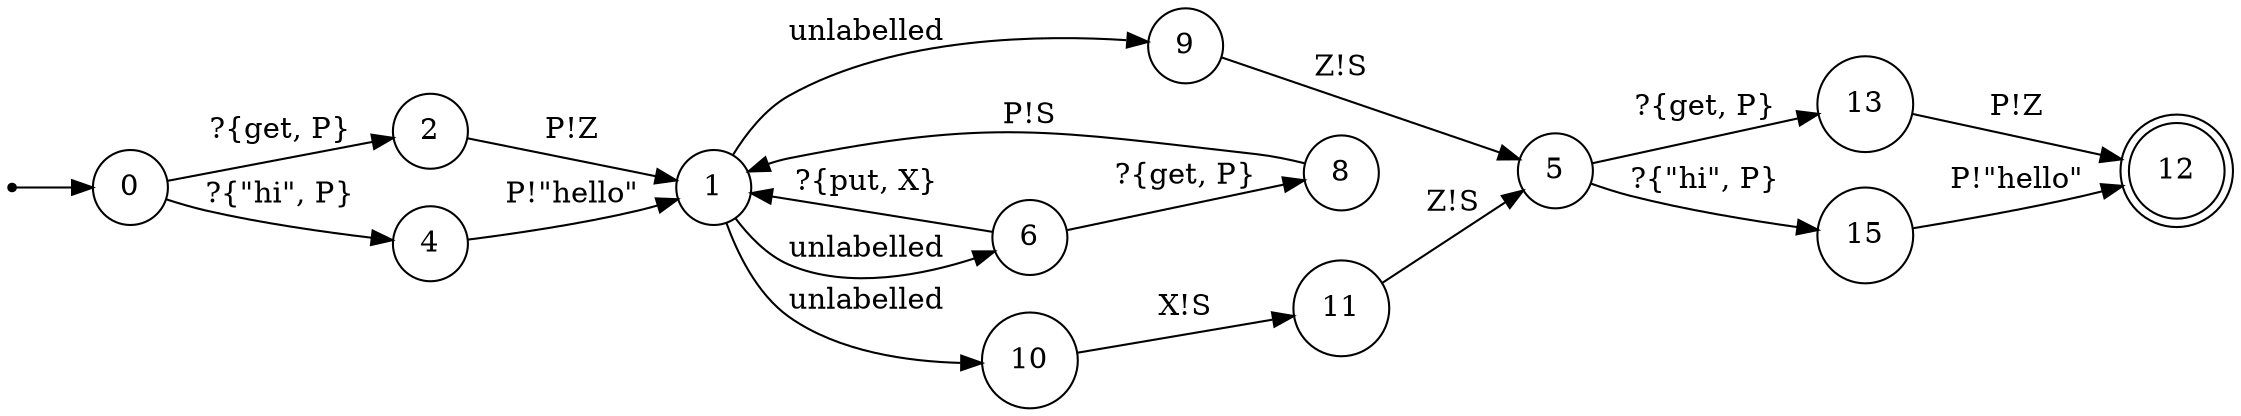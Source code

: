 digraph Communicating_Actor_Automata {

            rankdir=LR;
   size="100, 50"
  node [shape = doublecircle]; 12

            node [shape = point]; START;
   node [shape = circle];
   START->0;

            
0 -> 2 [ label = "?{get, P}"];
2 -> 1 [ label = "P!Z"];
0 -> 4 [ label = "?{\"hi\", P}"];
4 -> 1 [ label = "P!\"hello\""];
1 -> 6 [ label = "unlabelled"];
6 -> 8 [ label = "?{get, P}"];
8 -> 1 [ label = "P!S"];
6 -> 1 [ label = "?{put, X}"];
1 -> 9 [ label = "unlabelled"];
9 -> 5 [ label = "Z!S"];
1 -> 10 [ label = "unlabelled"];
10 -> 11 [ label = "X!S"];
11 -> 5 [ label = "Z!S"];
5 -> 13 [ label = "?{get, P}"];
13 -> 12 [ label = "P!Z"];
5 -> 15 [ label = "?{\"hi\", P}"];
15 -> 12 [ label = "P!\"hello\""];
}